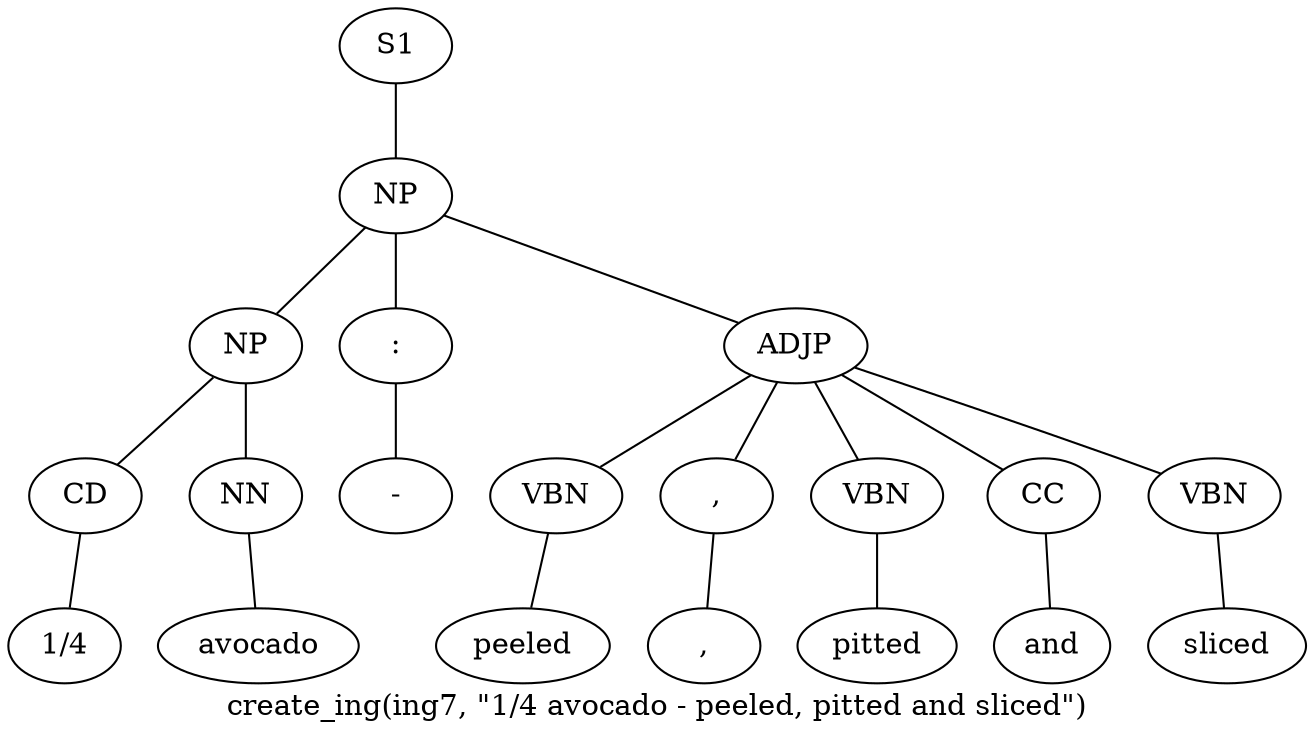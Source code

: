 graph SyntaxGraph {
	label = "create_ing(ing7, \"1/4 avocado - peeled, pitted and sliced\")";
	Node0 [label="S1"];
	Node1 [label="NP"];
	Node2 [label="NP"];
	Node3 [label="CD"];
	Node4 [label="1/4"];
	Node5 [label="NN"];
	Node6 [label="avocado"];
	Node7 [label=":"];
	Node8 [label="-"];
	Node9 [label="ADJP"];
	Node10 [label="VBN"];
	Node11 [label="peeled"];
	Node12 [label=","];
	Node13 [label=","];
	Node14 [label="VBN"];
	Node15 [label="pitted"];
	Node16 [label="CC"];
	Node17 [label="and"];
	Node18 [label="VBN"];
	Node19 [label="sliced"];

	Node0 -- Node1;
	Node1 -- Node2;
	Node1 -- Node7;
	Node1 -- Node9;
	Node2 -- Node3;
	Node2 -- Node5;
	Node3 -- Node4;
	Node5 -- Node6;
	Node7 -- Node8;
	Node9 -- Node10;
	Node9 -- Node12;
	Node9 -- Node14;
	Node9 -- Node16;
	Node9 -- Node18;
	Node10 -- Node11;
	Node12 -- Node13;
	Node14 -- Node15;
	Node16 -- Node17;
	Node18 -- Node19;
}